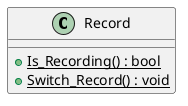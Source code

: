 @startuml
class Record {
    + {static} Is_Recording() : bool
    + {static} Switch_Record() : void
}
@enduml
